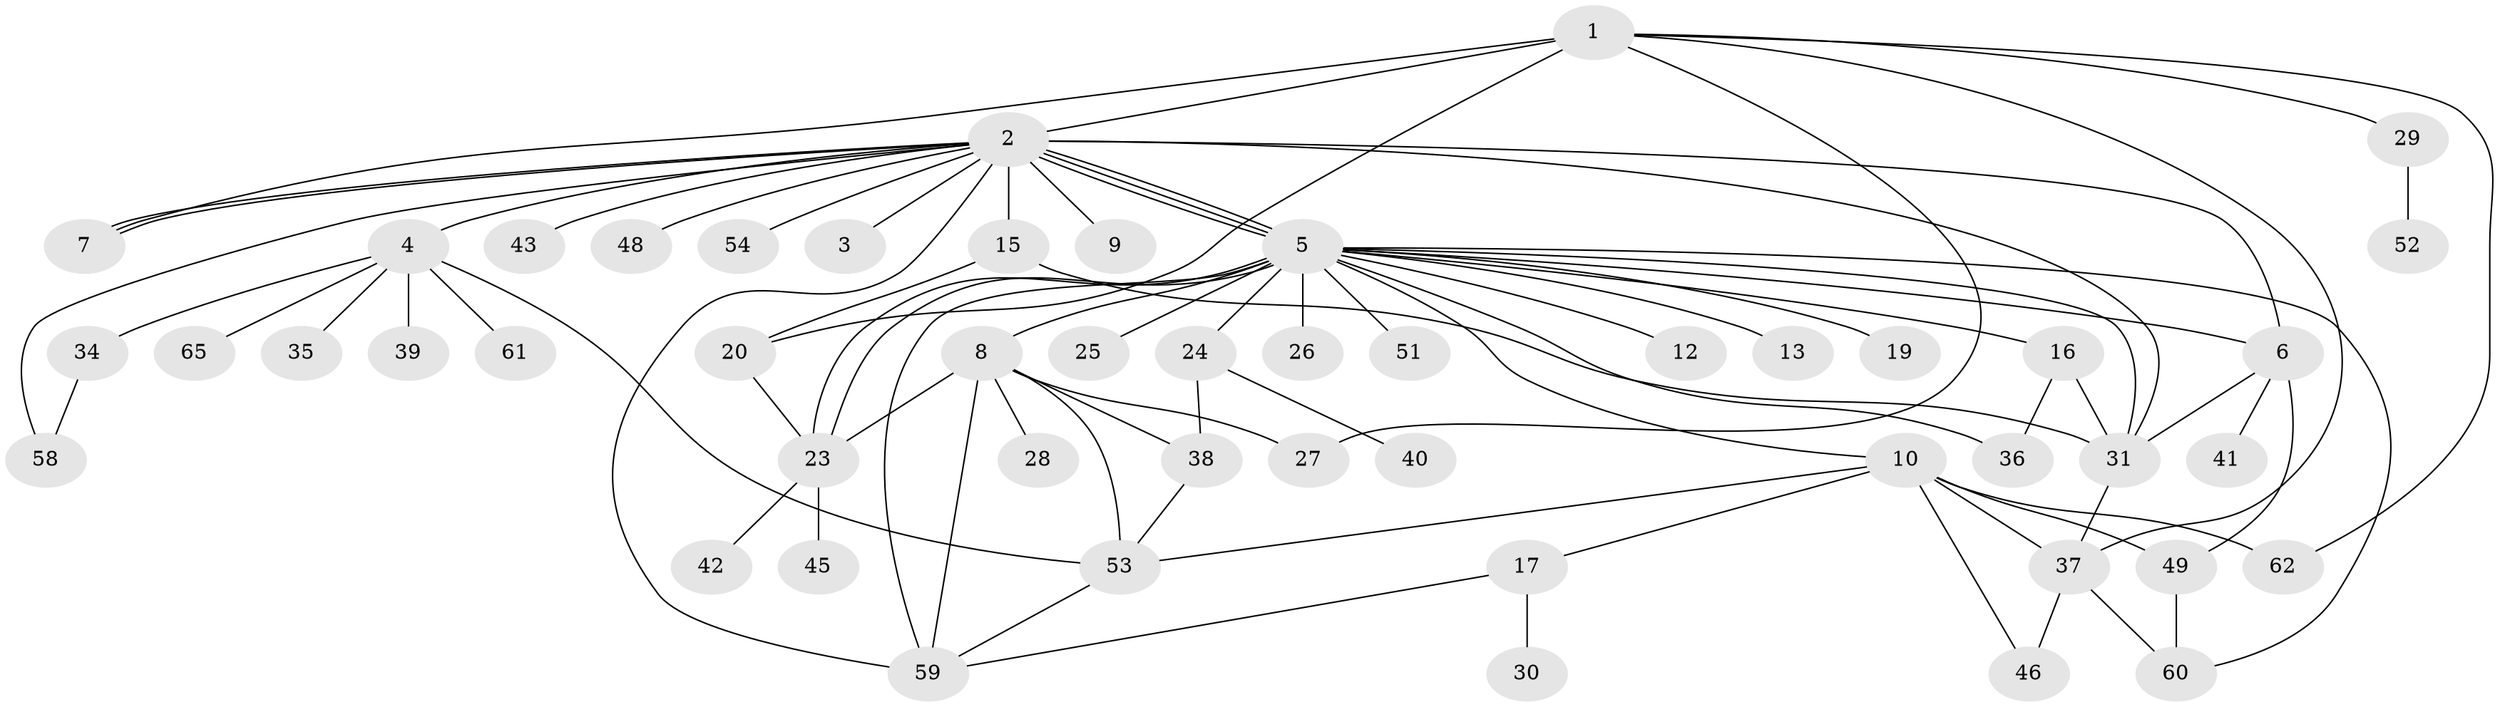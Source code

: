 // Generated by graph-tools (version 1.1) at 2025/51/02/27/25 19:51:57]
// undirected, 50 vertices, 80 edges
graph export_dot {
graph [start="1"]
  node [color=gray90,style=filled];
  1 [super="+66"];
  2 [super="+14"];
  3 [super="+63"];
  4 [super="+22"];
  5 [super="+32"];
  6 [super="+11"];
  7;
  8 [super="+18"];
  9;
  10 [super="+21"];
  12;
  13;
  15;
  16;
  17;
  19;
  20;
  23 [super="+56"];
  24 [super="+57"];
  25 [super="+55"];
  26 [super="+44"];
  27;
  28;
  29;
  30;
  31 [super="+33"];
  34 [super="+50"];
  35;
  36;
  37 [super="+47"];
  38;
  39;
  40;
  41;
  42;
  43;
  45;
  46;
  48;
  49;
  51;
  52;
  53 [super="+64"];
  54;
  58;
  59 [super="+67"];
  60 [super="+68"];
  61;
  62;
  65;
  1 -- 2 [weight=2];
  1 -- 27;
  1 -- 29;
  1 -- 37;
  1 -- 62;
  1 -- 20;
  1 -- 7;
  2 -- 3;
  2 -- 4;
  2 -- 5 [weight=2];
  2 -- 5;
  2 -- 5;
  2 -- 6;
  2 -- 7;
  2 -- 7;
  2 -- 9;
  2 -- 15;
  2 -- 43;
  2 -- 54;
  2 -- 58;
  2 -- 59;
  2 -- 31;
  2 -- 48;
  4 -- 34;
  4 -- 35;
  4 -- 39;
  4 -- 53;
  4 -- 61;
  4 -- 65;
  5 -- 6;
  5 -- 8;
  5 -- 10;
  5 -- 12;
  5 -- 13;
  5 -- 16;
  5 -- 19;
  5 -- 23;
  5 -- 23;
  5 -- 24;
  5 -- 25;
  5 -- 26;
  5 -- 31 [weight=2];
  5 -- 36;
  5 -- 51;
  5 -- 59 [weight=2];
  5 -- 60;
  6 -- 41;
  6 -- 49;
  6 -- 31;
  8 -- 23;
  8 -- 27;
  8 -- 28;
  8 -- 38;
  8 -- 59;
  8 -- 53;
  10 -- 17;
  10 -- 37;
  10 -- 46;
  10 -- 49;
  10 -- 62;
  10 -- 53;
  15 -- 20;
  15 -- 31;
  16 -- 36;
  16 -- 31;
  17 -- 30;
  17 -- 59;
  20 -- 23;
  23 -- 42;
  23 -- 45;
  24 -- 38;
  24 -- 40;
  29 -- 52;
  31 -- 37;
  34 -- 58;
  37 -- 46;
  37 -- 60;
  38 -- 53;
  49 -- 60;
  53 -- 59;
}
